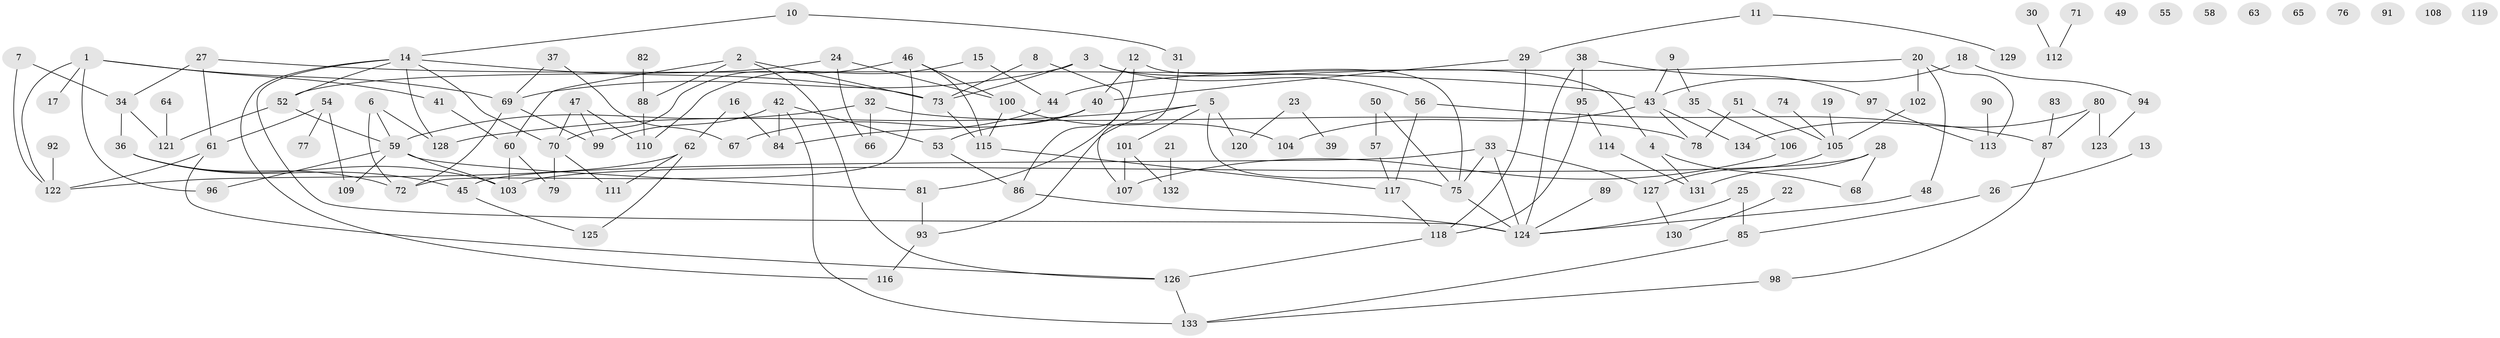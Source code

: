// Generated by graph-tools (version 1.1) at 2025/25/03/09/25 03:25:14]
// undirected, 134 vertices, 177 edges
graph export_dot {
graph [start="1"]
  node [color=gray90,style=filled];
  1;
  2;
  3;
  4;
  5;
  6;
  7;
  8;
  9;
  10;
  11;
  12;
  13;
  14;
  15;
  16;
  17;
  18;
  19;
  20;
  21;
  22;
  23;
  24;
  25;
  26;
  27;
  28;
  29;
  30;
  31;
  32;
  33;
  34;
  35;
  36;
  37;
  38;
  39;
  40;
  41;
  42;
  43;
  44;
  45;
  46;
  47;
  48;
  49;
  50;
  51;
  52;
  53;
  54;
  55;
  56;
  57;
  58;
  59;
  60;
  61;
  62;
  63;
  64;
  65;
  66;
  67;
  68;
  69;
  70;
  71;
  72;
  73;
  74;
  75;
  76;
  77;
  78;
  79;
  80;
  81;
  82;
  83;
  84;
  85;
  86;
  87;
  88;
  89;
  90;
  91;
  92;
  93;
  94;
  95;
  96;
  97;
  98;
  99;
  100;
  101;
  102;
  103;
  104;
  105;
  106;
  107;
  108;
  109;
  110;
  111;
  112;
  113;
  114;
  115;
  116;
  117;
  118;
  119;
  120;
  121;
  122;
  123;
  124;
  125;
  126;
  127;
  128;
  129;
  130;
  131;
  132;
  133;
  134;
  1 -- 17;
  1 -- 41;
  1 -- 69;
  1 -- 96;
  1 -- 122;
  2 -- 60;
  2 -- 73;
  2 -- 88;
  2 -- 126;
  3 -- 4;
  3 -- 56;
  3 -- 69;
  3 -- 73;
  4 -- 68;
  4 -- 131;
  5 -- 75;
  5 -- 93;
  5 -- 101;
  5 -- 120;
  5 -- 128;
  6 -- 59;
  6 -- 72;
  6 -- 128;
  7 -- 34;
  7 -- 122;
  8 -- 73;
  8 -- 86;
  9 -- 35;
  9 -- 43;
  10 -- 14;
  10 -- 31;
  11 -- 29;
  11 -- 129;
  12 -- 40;
  12 -- 75;
  12 -- 81;
  13 -- 26;
  14 -- 52;
  14 -- 70;
  14 -- 73;
  14 -- 116;
  14 -- 124;
  14 -- 128;
  15 -- 44;
  15 -- 110;
  16 -- 62;
  16 -- 84;
  18 -- 43;
  18 -- 94;
  19 -- 105;
  20 -- 44;
  20 -- 48;
  20 -- 102;
  20 -- 113;
  21 -- 132;
  22 -- 130;
  23 -- 39;
  23 -- 120;
  24 -- 52;
  24 -- 66;
  24 -- 100;
  25 -- 85;
  25 -- 124;
  26 -- 85;
  27 -- 34;
  27 -- 43;
  27 -- 61;
  28 -- 68;
  28 -- 103;
  28 -- 131;
  29 -- 40;
  29 -- 118;
  30 -- 112;
  31 -- 107;
  32 -- 59;
  32 -- 66;
  32 -- 78;
  33 -- 45;
  33 -- 75;
  33 -- 124;
  33 -- 127;
  34 -- 36;
  34 -- 121;
  35 -- 106;
  36 -- 45;
  36 -- 72;
  36 -- 103;
  37 -- 67;
  37 -- 69;
  38 -- 95;
  38 -- 97;
  38 -- 124;
  40 -- 53;
  40 -- 67;
  41 -- 60;
  42 -- 53;
  42 -- 84;
  42 -- 99;
  42 -- 133;
  43 -- 78;
  43 -- 104;
  43 -- 134;
  44 -- 84;
  45 -- 125;
  46 -- 70;
  46 -- 72;
  46 -- 100;
  46 -- 115;
  47 -- 70;
  47 -- 99;
  47 -- 110;
  48 -- 124;
  50 -- 57;
  50 -- 75;
  51 -- 78;
  51 -- 105;
  52 -- 59;
  52 -- 121;
  53 -- 86;
  54 -- 61;
  54 -- 77;
  54 -- 109;
  56 -- 87;
  56 -- 117;
  57 -- 117;
  59 -- 81;
  59 -- 96;
  59 -- 103;
  59 -- 109;
  60 -- 79;
  60 -- 103;
  61 -- 122;
  61 -- 126;
  62 -- 111;
  62 -- 122;
  62 -- 125;
  64 -- 121;
  69 -- 72;
  69 -- 99;
  70 -- 79;
  70 -- 111;
  71 -- 112;
  73 -- 115;
  74 -- 105;
  75 -- 124;
  80 -- 87;
  80 -- 123;
  80 -- 134;
  81 -- 93;
  82 -- 88;
  83 -- 87;
  85 -- 133;
  86 -- 124;
  87 -- 98;
  88 -- 110;
  89 -- 124;
  90 -- 113;
  92 -- 122;
  93 -- 116;
  94 -- 123;
  95 -- 114;
  95 -- 118;
  97 -- 113;
  98 -- 133;
  100 -- 104;
  100 -- 115;
  101 -- 107;
  101 -- 132;
  102 -- 105;
  105 -- 127;
  106 -- 107;
  114 -- 131;
  115 -- 117;
  117 -- 118;
  118 -- 126;
  126 -- 133;
  127 -- 130;
}

